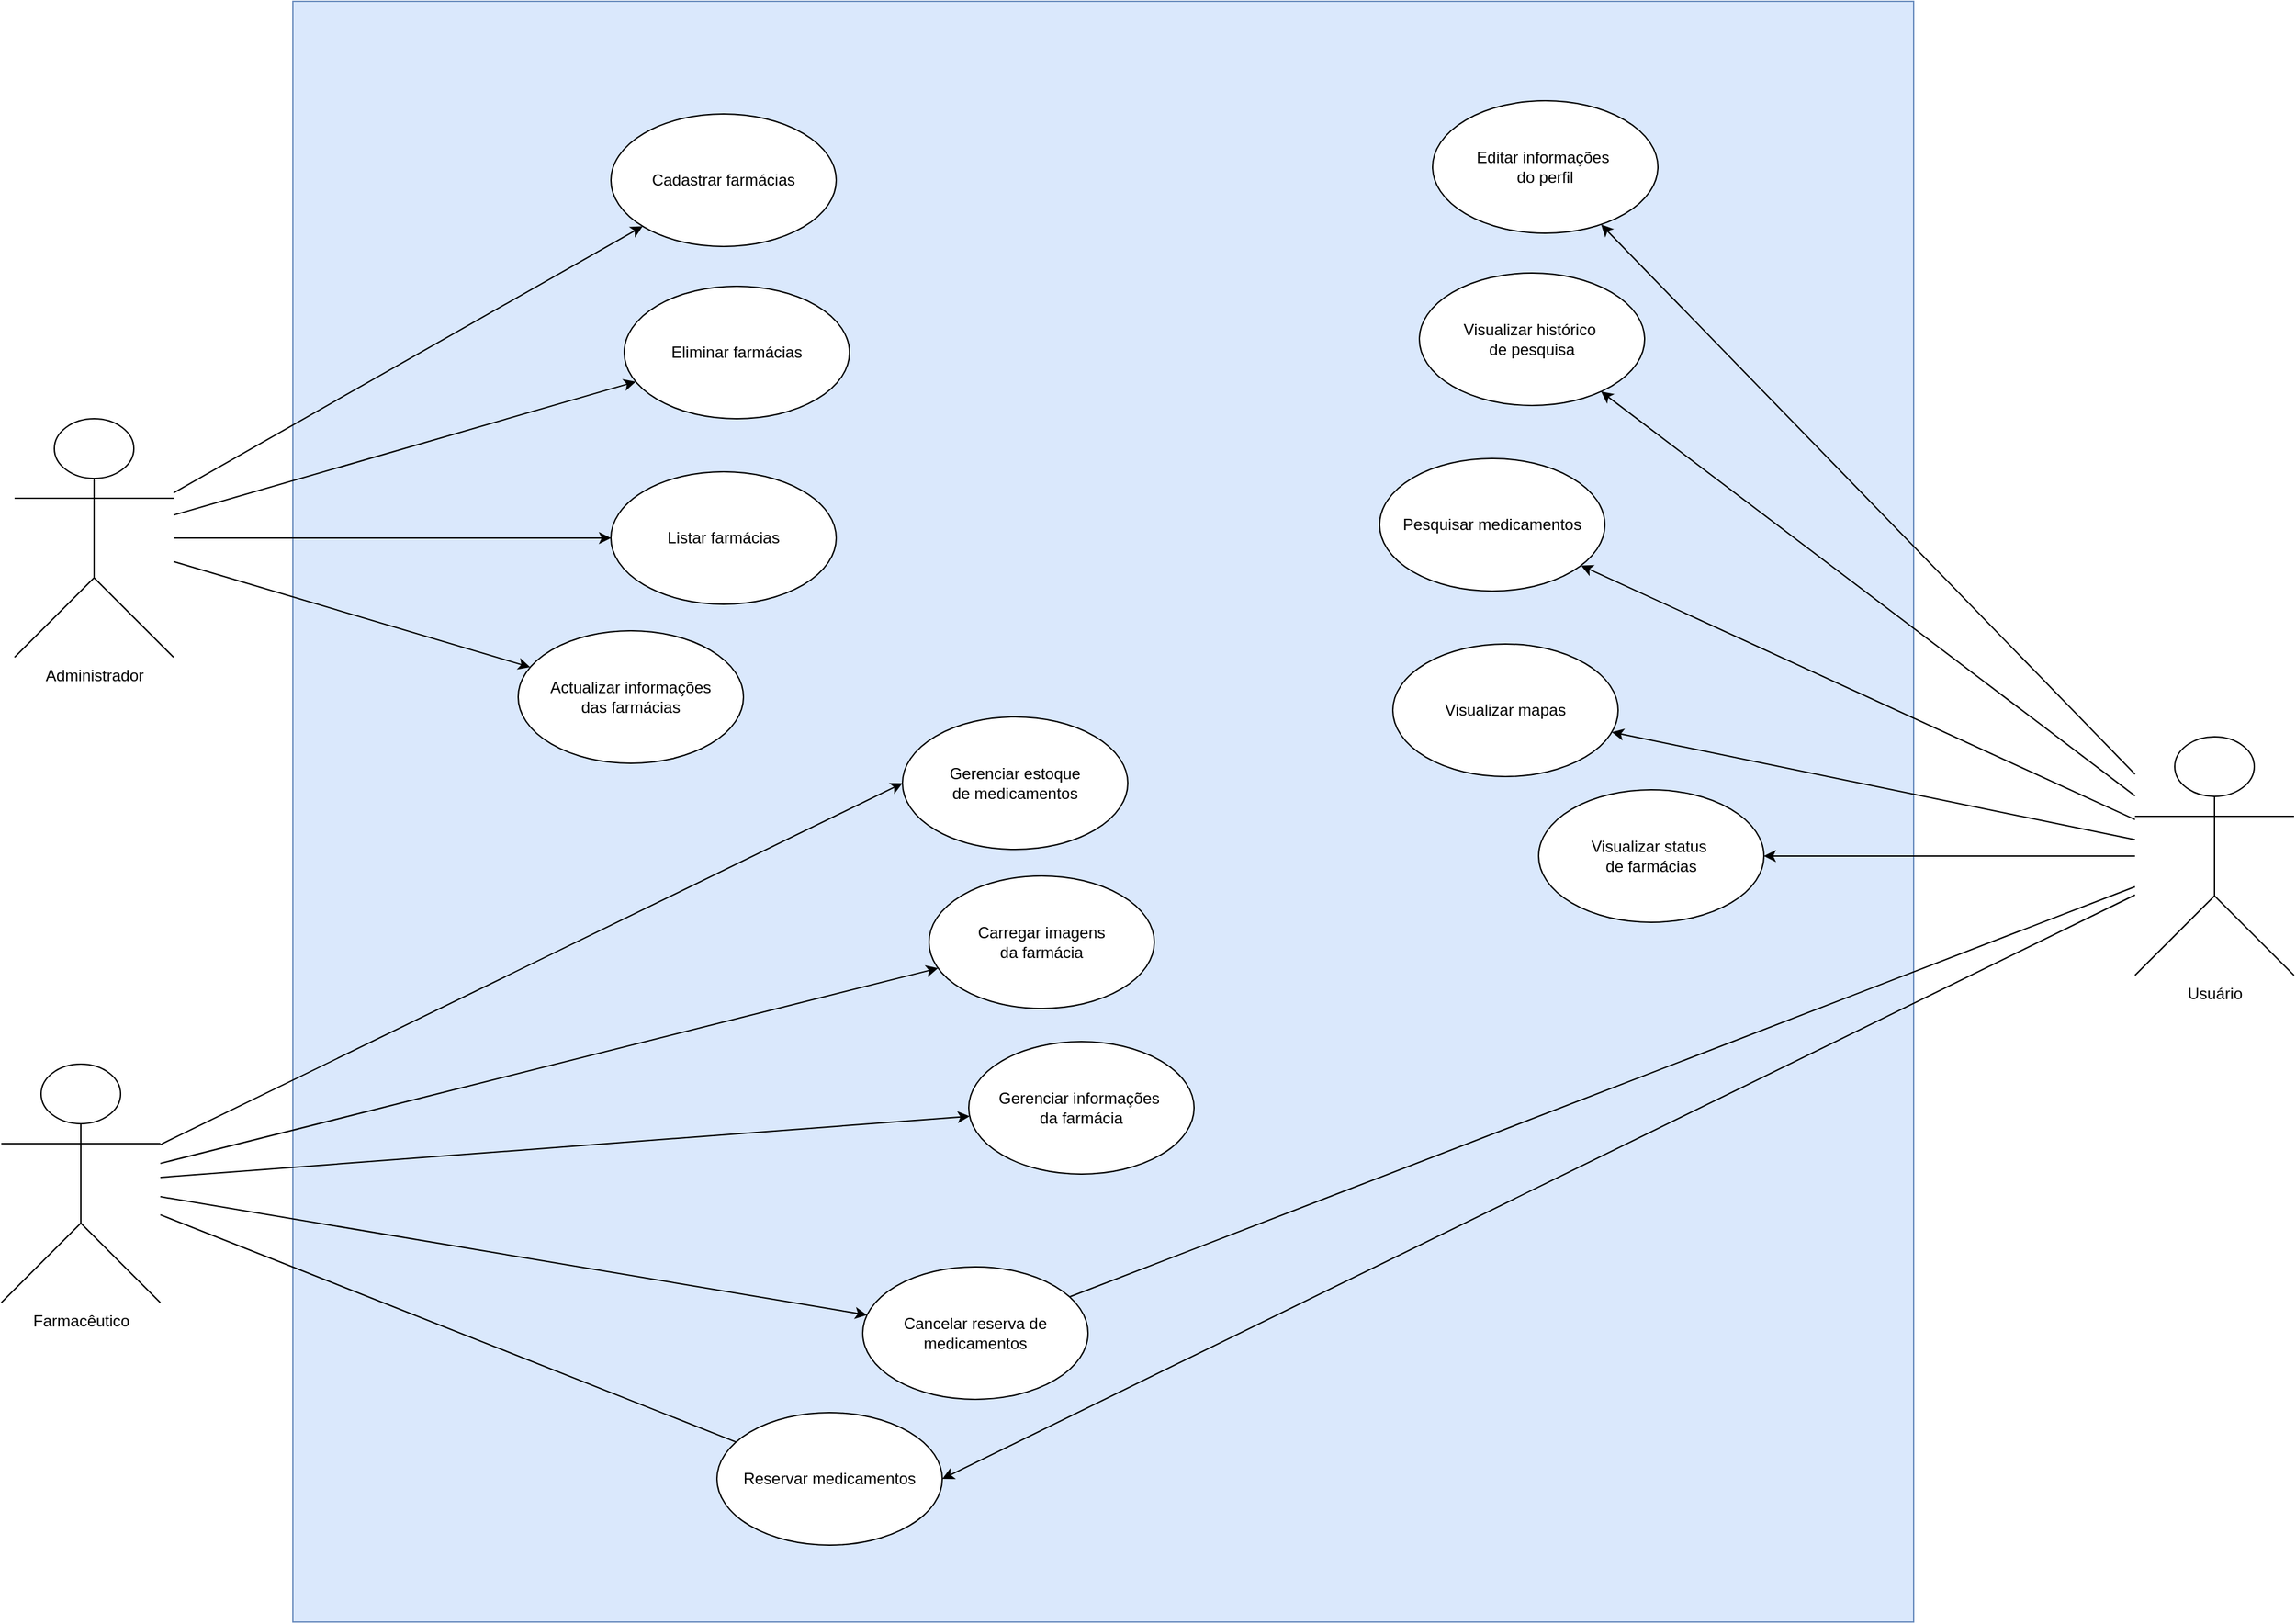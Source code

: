<mxfile version="26.2.14">
  <diagram name="Page-1" id="ISP--SnWFNsFE30LgpHt">
    <mxGraphModel dx="4239" dy="1906" grid="1" gridSize="10" guides="1" tooltips="1" connect="1" arrows="1" fold="1" page="1" pageScale="1" pageWidth="850" pageHeight="1100" math="0" shadow="0">
      <root>
        <mxCell id="0" />
        <mxCell id="1" parent="0" />
        <mxCell id="jggP7y2I5zszHO7x9FYh-1" value="" style="whiteSpace=wrap;html=1;aspect=fixed;fillColor=#dae8fc;strokeColor=#6c8ebf;" vertex="1" parent="1">
          <mxGeometry x="-500" y="215" width="1223" height="1223" as="geometry" />
        </mxCell>
        <mxCell id="fogrFWhjLAAxcr_gR0iF-7" value="Reservar medicamentos" style="ellipse;whiteSpace=wrap;html=1;" parent="1" vertex="1">
          <mxGeometry x="-180" y="1280" width="170" height="100" as="geometry" />
        </mxCell>
        <mxCell id="fogrFWhjLAAxcr_gR0iF-11" value="Administrador" style="shape=umlActor;verticalLabelPosition=bottom;verticalAlign=top;html=1;outlineConnect=0;" parent="1" vertex="1">
          <mxGeometry x="-710" y="530" width="120" height="180" as="geometry" />
        </mxCell>
        <mxCell id="fogrFWhjLAAxcr_gR0iF-16" value="Farmacêutico" style="shape=umlActor;verticalLabelPosition=bottom;verticalAlign=top;html=1;outlineConnect=0;" parent="1" vertex="1">
          <mxGeometry x="-720" y="1017" width="120" height="180" as="geometry" />
        </mxCell>
        <mxCell id="fogrFWhjLAAxcr_gR0iF-17" value="Eliminar farmácias" style="ellipse;whiteSpace=wrap;html=1;" parent="1" vertex="1">
          <mxGeometry x="-250" y="430" width="170" height="100" as="geometry" />
        </mxCell>
        <mxCell id="fogrFWhjLAAxcr_gR0iF-18" value="" style="endArrow=classic;html=1;rounded=0;" parent="1" edge="1" target="fogrFWhjLAAxcr_gR0iF-17" source="fogrFWhjLAAxcr_gR0iF-11">
          <mxGeometry width="50" height="50" relative="1" as="geometry">
            <mxPoint x="-570" y="530" as="sourcePoint" />
            <mxPoint x="-430" y="460" as="targetPoint" />
          </mxGeometry>
        </mxCell>
        <mxCell id="fogrFWhjLAAxcr_gR0iF-19" value="Listar farmácias" style="ellipse;whiteSpace=wrap;html=1;" parent="1" vertex="1">
          <mxGeometry x="-260" y="570" width="170" height="100" as="geometry" />
        </mxCell>
        <mxCell id="fogrFWhjLAAxcr_gR0iF-20" value="" style="endArrow=classic;html=1;rounded=0;" parent="1" edge="1" target="fogrFWhjLAAxcr_gR0iF-19" source="fogrFWhjLAAxcr_gR0iF-11">
          <mxGeometry width="50" height="50" relative="1" as="geometry">
            <mxPoint x="-570" y="550" as="sourcePoint" />
            <mxPoint x="-430" y="550" as="targetPoint" />
          </mxGeometry>
        </mxCell>
        <mxCell id="fogrFWhjLAAxcr_gR0iF-21" value="Actualizar informações&lt;div&gt;das farmácias&lt;/div&gt;" style="ellipse;whiteSpace=wrap;html=1;" parent="1" vertex="1">
          <mxGeometry x="-330" y="690" width="170" height="100" as="geometry" />
        </mxCell>
        <mxCell id="fogrFWhjLAAxcr_gR0iF-22" value="" style="endArrow=classic;html=1;rounded=0;" parent="1" edge="1" target="fogrFWhjLAAxcr_gR0iF-21" source="fogrFWhjLAAxcr_gR0iF-11">
          <mxGeometry width="50" height="50" relative="1" as="geometry">
            <mxPoint x="-570" y="560" as="sourcePoint" />
            <mxPoint x="-430" y="650" as="targetPoint" />
          </mxGeometry>
        </mxCell>
        <mxCell id="fogrFWhjLAAxcr_gR0iF-23" value="Cadastrar farmácias" style="ellipse;whiteSpace=wrap;html=1;" parent="1" vertex="1">
          <mxGeometry x="-260" y="300" width="170" height="100" as="geometry" />
        </mxCell>
        <mxCell id="fogrFWhjLAAxcr_gR0iF-24" value="" style="endArrow=classic;html=1;rounded=0;" parent="1" edge="1" target="fogrFWhjLAAxcr_gR0iF-23" source="fogrFWhjLAAxcr_gR0iF-11">
          <mxGeometry width="50" height="50" relative="1" as="geometry">
            <mxPoint x="-570" y="510" as="sourcePoint" />
            <mxPoint x="-430" y="370" as="targetPoint" />
          </mxGeometry>
        </mxCell>
        <mxCell id="fogrFWhjLAAxcr_gR0iF-30" value="Carregar imagens&lt;div&gt;da farmácia&lt;/div&gt;" style="ellipse;whiteSpace=wrap;html=1;" parent="1" vertex="1">
          <mxGeometry x="-20" y="875" width="170" height="100" as="geometry" />
        </mxCell>
        <mxCell id="fogrFWhjLAAxcr_gR0iF-31" value="" style="endArrow=classic;html=1;rounded=0;" parent="1" edge="1" target="fogrFWhjLAAxcr_gR0iF-30" source="fogrFWhjLAAxcr_gR0iF-16">
          <mxGeometry width="50" height="50" relative="1" as="geometry">
            <mxPoint x="-535" y="1000" as="sourcePoint" />
            <mxPoint x="-425" y="900" as="targetPoint" />
          </mxGeometry>
        </mxCell>
        <mxCell id="fogrFWhjLAAxcr_gR0iF-32" value="Gerenciar informações&amp;nbsp;&lt;div&gt;da farmácia&lt;/div&gt;" style="ellipse;whiteSpace=wrap;html=1;" parent="1" vertex="1">
          <mxGeometry x="10" y="1000" width="170" height="100" as="geometry" />
        </mxCell>
        <mxCell id="fogrFWhjLAAxcr_gR0iF-33" value="" style="endArrow=classic;html=1;rounded=0;" parent="1" edge="1" target="fogrFWhjLAAxcr_gR0iF-32" source="fogrFWhjLAAxcr_gR0iF-16">
          <mxGeometry width="50" height="50" relative="1" as="geometry">
            <mxPoint x="-535" y="1020" as="sourcePoint" />
            <mxPoint x="-435" y="1020" as="targetPoint" />
          </mxGeometry>
        </mxCell>
        <mxCell id="fogrFWhjLAAxcr_gR0iF-36" value="Gerenciar estoque&lt;div&gt;de medicamentos&lt;/div&gt;" style="ellipse;whiteSpace=wrap;html=1;" parent="1" vertex="1">
          <mxGeometry x="-40" y="755" width="170" height="100" as="geometry" />
        </mxCell>
        <mxCell id="fogrFWhjLAAxcr_gR0iF-37" value="" style="endArrow=classic;html=1;rounded=0;entryX=0;entryY=0.5;entryDx=0;entryDy=0;" parent="1" source="fogrFWhjLAAxcr_gR0iF-16" edge="1" target="fogrFWhjLAAxcr_gR0iF-36">
          <mxGeometry width="50" height="50" relative="1" as="geometry">
            <mxPoint x="-505" y="930" as="sourcePoint" />
            <mxPoint x="-425" y="800" as="targetPoint" />
          </mxGeometry>
        </mxCell>
        <mxCell id="fogrFWhjLAAxcr_gR0iF-42" value="Cancelar reserva de medicamentos" style="ellipse;whiteSpace=wrap;html=1;" parent="1" vertex="1">
          <mxGeometry x="-70" y="1170" width="170" height="100" as="geometry" />
        </mxCell>
        <mxCell id="fogrFWhjLAAxcr_gR0iF-43" value="" style="endArrow=classic;html=1;rounded=0;" parent="1" edge="1" target="fogrFWhjLAAxcr_gR0iF-42" source="fogrFWhjLAAxcr_gR0iF-16">
          <mxGeometry width="50" height="50" relative="1" as="geometry">
            <mxPoint x="-535" y="1040" as="sourcePoint" />
            <mxPoint x="-445" y="1220" as="targetPoint" />
          </mxGeometry>
        </mxCell>
        <mxCell id="fogrFWhjLAAxcr_gR0iF-44" value="" style="endArrow=none;html=1;rounded=0;" parent="1" edge="1" target="fogrFWhjLAAxcr_gR0iF-1" source="fogrFWhjLAAxcr_gR0iF-42">
          <mxGeometry width="50" height="50" relative="1" as="geometry">
            <mxPoint x="90" y="750" as="sourcePoint" />
            <mxPoint x="240" y="560" as="targetPoint" />
          </mxGeometry>
        </mxCell>
        <mxCell id="fogrFWhjLAAxcr_gR0iF-45" value="" style="endArrow=classic;html=1;rounded=0;entryX=1;entryY=0.5;entryDx=0;entryDy=0;" parent="1" edge="1" target="fogrFWhjLAAxcr_gR0iF-7" source="fogrFWhjLAAxcr_gR0iF-1">
          <mxGeometry width="50" height="50" relative="1" as="geometry">
            <mxPoint x="240" y="580" as="sourcePoint" />
            <mxPoint x="100" y="860" as="targetPoint" />
          </mxGeometry>
        </mxCell>
        <mxCell id="fogrFWhjLAAxcr_gR0iF-46" value="" style="endArrow=none;html=1;rounded=0;" parent="1" edge="1" target="fogrFWhjLAAxcr_gR0iF-16" source="fogrFWhjLAAxcr_gR0iF-7">
          <mxGeometry width="50" height="50" relative="1" as="geometry">
            <mxPoint x="-435" y="1290" as="sourcePoint" />
            <mxPoint x="-545" y="1060" as="targetPoint" />
          </mxGeometry>
        </mxCell>
        <mxCell id="fogrFWhjLAAxcr_gR0iF-6" value="" style="endArrow=classic;html=1;rounded=0;" parent="1" edge="1" target="fogrFWhjLAAxcr_gR0iF-3" source="fogrFWhjLAAxcr_gR0iF-1">
          <mxGeometry width="50" height="50" relative="1" as="geometry">
            <mxPoint x="308" y="535" as="sourcePoint" />
            <mxPoint x="448" y="465" as="targetPoint" />
          </mxGeometry>
        </mxCell>
        <mxCell id="fogrFWhjLAAxcr_gR0iF-10" value="" style="endArrow=classic;html=1;rounded=0;" parent="1" edge="1" target="fogrFWhjLAAxcr_gR0iF-9" source="fogrFWhjLAAxcr_gR0iF-1">
          <mxGeometry width="50" height="50" relative="1" as="geometry">
            <mxPoint x="308" y="565" as="sourcePoint" />
            <mxPoint x="448" y="580" as="targetPoint" />
          </mxGeometry>
        </mxCell>
        <mxCell id="fogrFWhjLAAxcr_gR0iF-13" value="" style="endArrow=classic;html=1;rounded=0;" parent="1" edge="1" target="fogrFWhjLAAxcr_gR0iF-12" source="fogrFWhjLAAxcr_gR0iF-1">
          <mxGeometry width="50" height="50" relative="1" as="geometry">
            <mxPoint x="308" y="515" as="sourcePoint" />
            <mxPoint x="448" y="375" as="targetPoint" />
          </mxGeometry>
        </mxCell>
        <mxCell id="fogrFWhjLAAxcr_gR0iF-15" value="" style="endArrow=classic;html=1;rounded=0;" parent="1" edge="1" target="fogrFWhjLAAxcr_gR0iF-14" source="fogrFWhjLAAxcr_gR0iF-1">
          <mxGeometry width="50" height="50" relative="1" as="geometry">
            <mxPoint x="308" y="575" as="sourcePoint" />
            <mxPoint x="450" y="690" as="targetPoint" />
          </mxGeometry>
        </mxCell>
        <mxCell id="fogrFWhjLAAxcr_gR0iF-1" value="Usuário" style="shape=umlActor;verticalLabelPosition=bottom;verticalAlign=top;html=1;outlineConnect=0;" parent="1" vertex="1">
          <mxGeometry x="890" y="770" width="120" height="180" as="geometry" />
        </mxCell>
        <mxCell id="fogrFWhjLAAxcr_gR0iF-3" value="Pesquisar medicamentos" style="ellipse;whiteSpace=wrap;html=1;" parent="1" vertex="1">
          <mxGeometry x="320" y="560" width="170" height="100" as="geometry" />
        </mxCell>
        <mxCell id="fogrFWhjLAAxcr_gR0iF-9" value="Visualizar mapas" style="ellipse;whiteSpace=wrap;html=1;" parent="1" vertex="1">
          <mxGeometry x="330" y="700" width="170" height="100" as="geometry" />
        </mxCell>
        <mxCell id="fogrFWhjLAAxcr_gR0iF-12" value="Visualizar histórico&amp;nbsp;&lt;div&gt;de pesquisa&lt;/div&gt;" style="ellipse;whiteSpace=wrap;html=1;" parent="1" vertex="1">
          <mxGeometry x="350" y="420" width="170" height="100" as="geometry" />
        </mxCell>
        <mxCell id="fogrFWhjLAAxcr_gR0iF-14" value="Visualizar status&amp;nbsp;&lt;div&gt;de farmácias&lt;/div&gt;" style="ellipse;whiteSpace=wrap;html=1;" parent="1" vertex="1">
          <mxGeometry x="440" y="810" width="170" height="100" as="geometry" />
        </mxCell>
        <mxCell id="jggP7y2I5zszHO7x9FYh-2" value="Editar informações&amp;nbsp;&lt;div&gt;do perfil&lt;/div&gt;" style="ellipse;whiteSpace=wrap;html=1;" vertex="1" parent="1">
          <mxGeometry x="360" y="290" width="170" height="100" as="geometry" />
        </mxCell>
        <mxCell id="jggP7y2I5zszHO7x9FYh-3" value="" style="endArrow=classic;html=1;rounded=0;" edge="1" parent="1" source="fogrFWhjLAAxcr_gR0iF-1" target="jggP7y2I5zszHO7x9FYh-2">
          <mxGeometry width="50" height="50" relative="1" as="geometry">
            <mxPoint x="943" y="660" as="sourcePoint" />
            <mxPoint x="540" y="355" as="targetPoint" />
          </mxGeometry>
        </mxCell>
      </root>
    </mxGraphModel>
  </diagram>
</mxfile>
